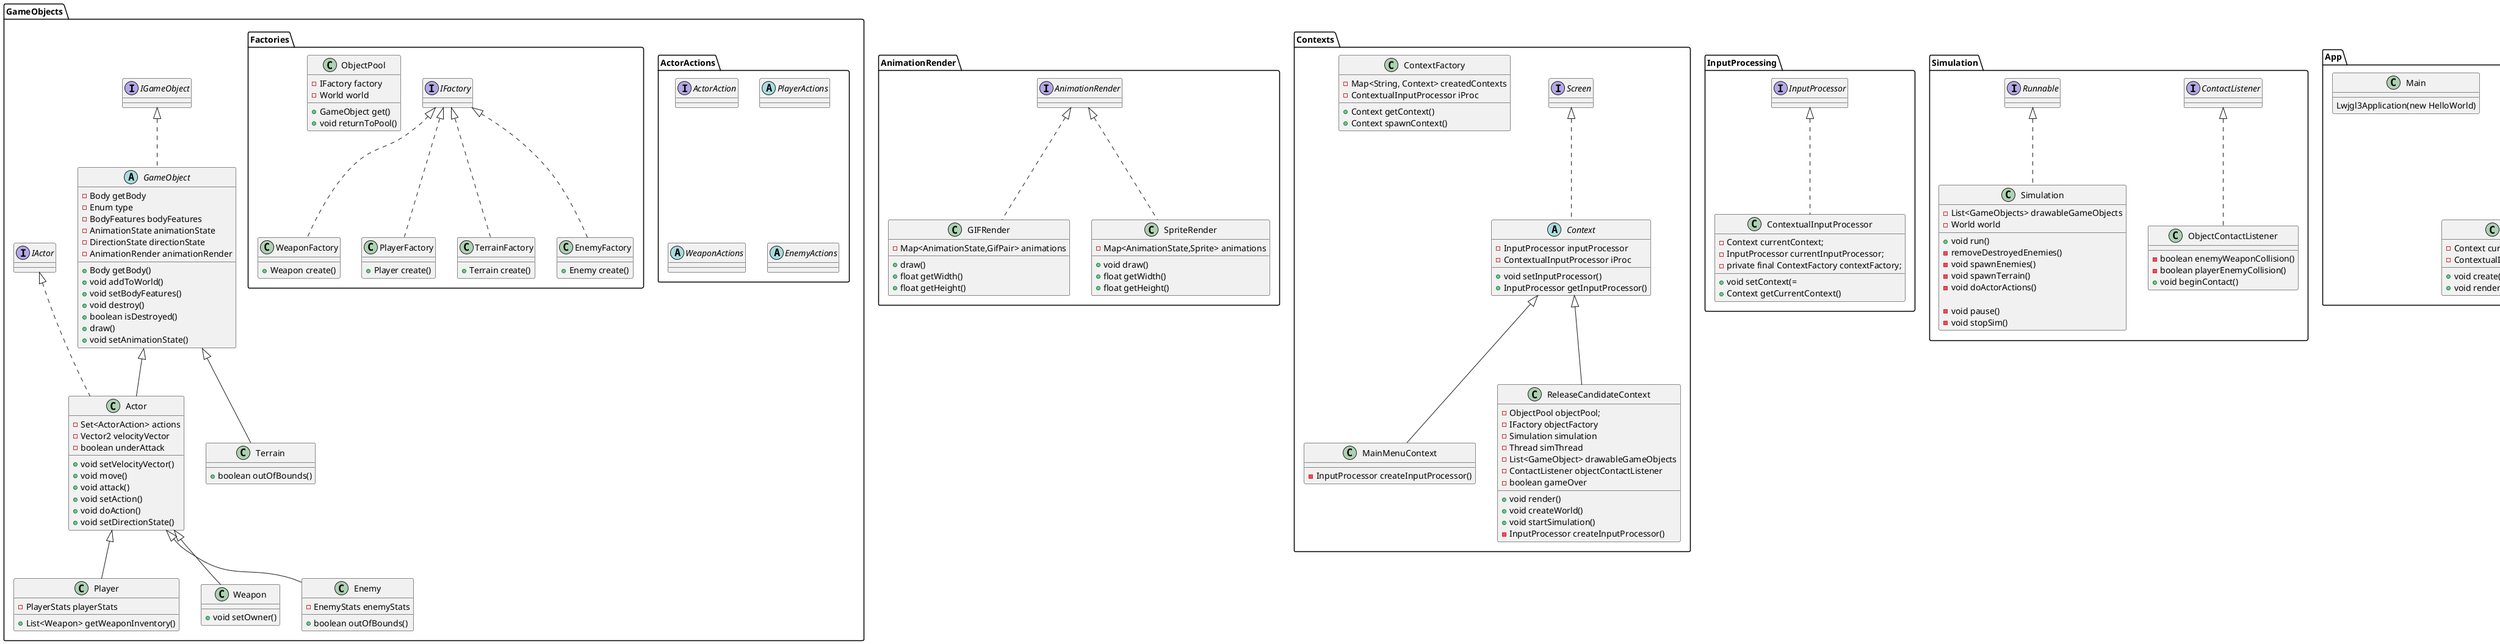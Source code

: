 @startuml
package GameObjects{
abstract class GameObject implements IGameObject{
-Body getBody
-Enum type
-BodyFeatures bodyFeatures
-AnimationState animationState
-DirectionState directionState
-AnimationRender animationRender

+Body getBody()
+void addToWorld()
+void setBodyFeatures()
+void destroy()
+boolean isDestroyed()
+draw()
+void setAnimationState()
}


class Actor extends GameObject implements IActor{
-Set<ActorAction> actions
-Vector2 velocityVector
-boolean underAttack
 +void setVelocityVector()
 +void move()
 +void attack()
 +void setAction()
 +void doAction()
 +void setDirectionState()
}
package ActorActions{
interface ActorAction{
 }
 abstract class PlayerActions{
 }
 abstract class WeaponActions{
 }
 abstract class EnemyActions{
 }
 }
 class Player extends Actor{
 -PlayerStats playerStats

  + List<Weapon> getWeaponInventory()
  }
  class Weapon extends Actor{
  + void setOwner()
  }
  class Enemy extends Actor{
  -EnemyStats enemyStats
  +boolean outOfBounds()
  }

  class Terrain extends GameObject{
  + boolean outOfBounds()
 }


  package Factories{
  class WeaponFactory implements IFactory{
  +Weapon create()
  }
  class PlayerFactory implements IFactory{
  +Player create()
  }
  class TerrainFactory implements IFactory{
  +Terrain create()
  }
  class EnemyFactory implements IFactory{
  +Enemy create()
  }

  class ObjectPool{
  -IFactory factory
  -World world
  +GameObject get()
  +void returnToPool()
  }
}
}






package AnimationRender{
interface AnimationRender{
}
class GIFRender implements AnimationRender{
-Map<AnimationState,GifPair> animations
+draw()
+float getWidth()
+float getHeight()

}
class SpriteRender implements AnimationRender{
-Map<AnimationState,Sprite> animations
+void draw()
+float getWidth()
+float getHeight()
}
}
package Contexts{
interface Screen{
}
abstract class Context implements Screen{
-InputProcessor inputProcessor
-ContextualInputProcessor iProc

+ void setInputProcessor()
+ InputProcessor getInputProcessor()
}
class ContextFactory{
-Map<String, Context> createdContexts
-ContextualInputProcessor iProc

+ Context getContext()
+ Context spawnContext()
}
class MainMenuContext extends Context{
 -InputProcessor createInputProcessor()

 }
 class ReleaseCandidateContext extends Context{
 - ObjectPool objectPool;
 - IFactory objectFactory
 -Simulation simulation
 -Thread simThread
 -List<GameObject> drawableGameObjects
 - ContactListener objectContactListener
 - boolean gameOver
 + void render()
 + void createWorld()
 + void startSimulation()
 - InputProcessor createInputProcessor()
 }
}
package InputProcessing{
interface InputProcessor{
}

class ContextualInputProcessor implements InputProcessor{
-Context currentContext;
    -InputProcessor currentInputProcessor;
    -private final ContextFactory contextFactory;
    + void setContext(=
    + Context getCurrentContext()

}
}
package Simulation{
class ObjectContactListener implements ContactListener{
- boolean enemyWeaponCollision()
- boolean playerEnemyCollision()
+ void beginContact()
}

class Simulation implements Runnable{
-List<GameObjects> drawableGameObjects
-World world
+void run()
- removeDestroyedEnemies()
- void spawnEnemies()
- void spawnTerrain()
- void doActorActions()

- void pause()
- void stopSim()
}
}

package App{
class HelloWorld implements ApplicationListener {
-Context currentContext;
-ContextualInputProcessor inProc;
+ void create()
+ void render()
}

class Main{
Lwjgl3Application(new HelloWorld)

}
}
@enduml